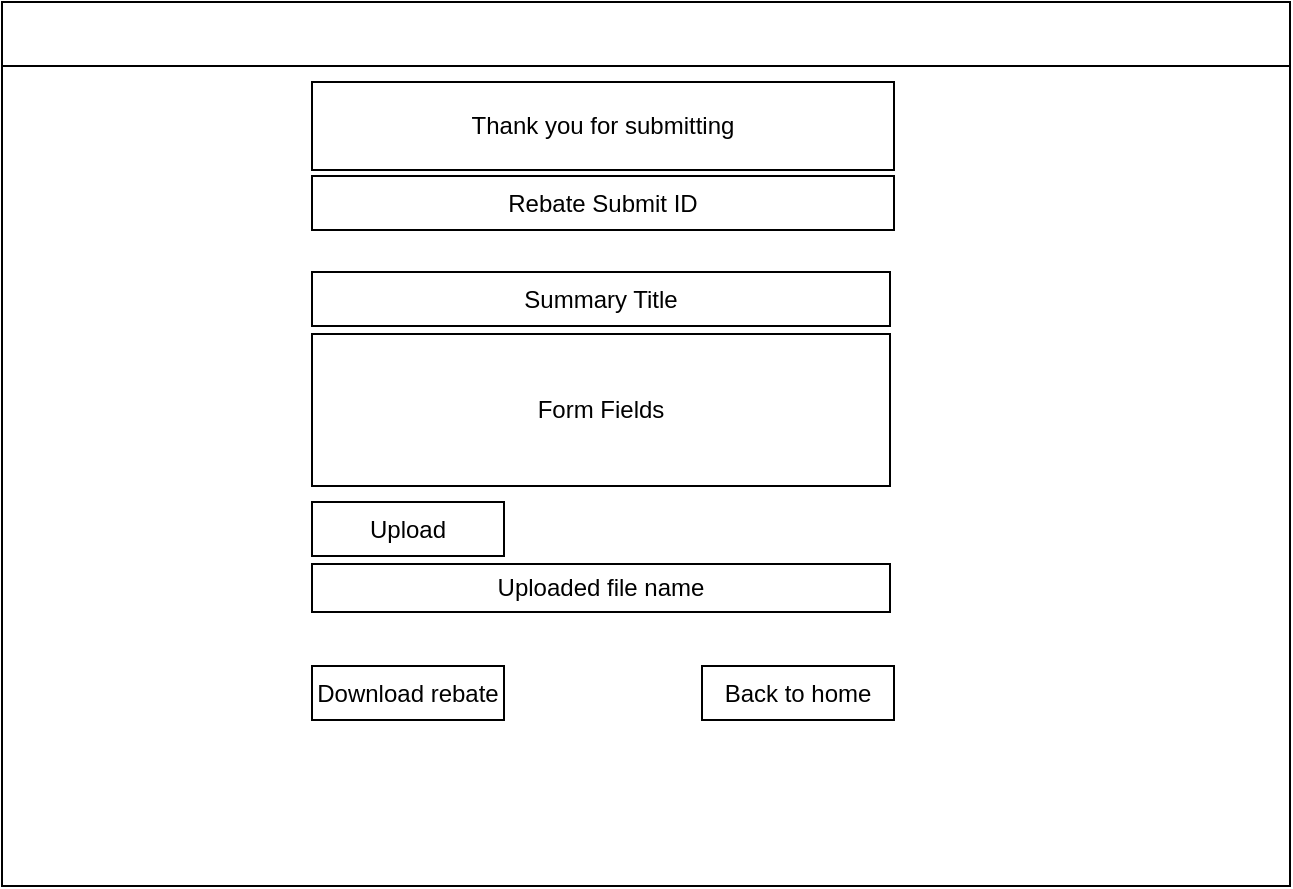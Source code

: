 <mxfile version="18.1.3" type="device"><diagram id="SWAqFdiLFE5rDpC3-3Rq" name="Page-1"><mxGraphModel dx="838" dy="532" grid="0" gridSize="10" guides="1" tooltips="1" connect="1" arrows="1" fold="1" page="0" pageScale="1" pageWidth="827" pageHeight="1169" math="0" shadow="0"><root><mxCell id="0"/><mxCell id="1" parent="0"/><mxCell id="BoP605xOpnmFcQ5hBBIY-1" value="" style="rounded=0;whiteSpace=wrap;html=1;" vertex="1" parent="1"><mxGeometry x="69" y="38" width="644" height="442" as="geometry"/></mxCell><mxCell id="BoP605xOpnmFcQ5hBBIY-2" value="" style="rounded=0;whiteSpace=wrap;html=1;" vertex="1" parent="1"><mxGeometry x="69" y="38" width="644" height="32" as="geometry"/></mxCell><mxCell id="BoP605xOpnmFcQ5hBBIY-3" value="Thank you for submitting" style="rounded=0;whiteSpace=wrap;html=1;" vertex="1" parent="1"><mxGeometry x="224" y="78" width="291" height="44" as="geometry"/></mxCell><mxCell id="BoP605xOpnmFcQ5hBBIY-4" value="Rebate Submit ID" style="rounded=0;whiteSpace=wrap;html=1;" vertex="1" parent="1"><mxGeometry x="224" y="125" width="291" height="27" as="geometry"/></mxCell><mxCell id="BoP605xOpnmFcQ5hBBIY-5" value="Summary Title" style="rounded=0;whiteSpace=wrap;html=1;" vertex="1" parent="1"><mxGeometry x="224" y="173" width="289" height="27" as="geometry"/></mxCell><mxCell id="BoP605xOpnmFcQ5hBBIY-8" value="Form Fields" style="rounded=0;whiteSpace=wrap;html=1;" vertex="1" parent="1"><mxGeometry x="224" y="204" width="289" height="76" as="geometry"/></mxCell><mxCell id="BoP605xOpnmFcQ5hBBIY-14" value="Upload" style="rounded=0;whiteSpace=wrap;html=1;" vertex="1" parent="1"><mxGeometry x="224" y="288" width="96" height="27" as="geometry"/></mxCell><mxCell id="BoP605xOpnmFcQ5hBBIY-15" value="Uploaded file name" style="rounded=0;whiteSpace=wrap;html=1;" vertex="1" parent="1"><mxGeometry x="224" y="319" width="289" height="24" as="geometry"/></mxCell><mxCell id="BoP605xOpnmFcQ5hBBIY-17" value="Download rebate" style="rounded=0;whiteSpace=wrap;html=1;" vertex="1" parent="1"><mxGeometry x="224" y="370" width="96" height="27" as="geometry"/></mxCell><mxCell id="BoP605xOpnmFcQ5hBBIY-19" value="Back to home" style="rounded=0;whiteSpace=wrap;html=1;" vertex="1" parent="1"><mxGeometry x="419" y="370" width="96" height="27" as="geometry"/></mxCell></root></mxGraphModel></diagram></mxfile>